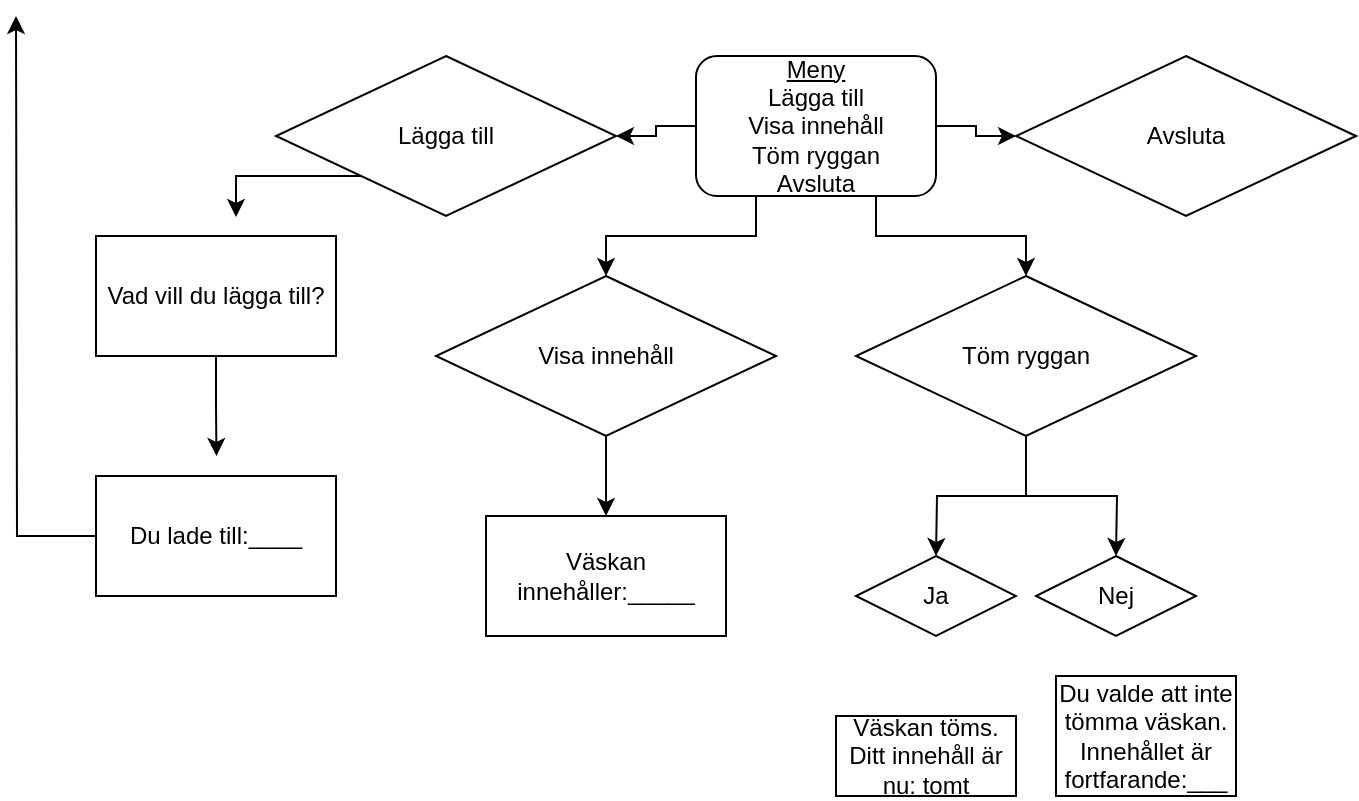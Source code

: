 <mxfile version="22.0.4" type="github">
  <diagram name="Sida-1" id="ZI5H2mgjSetJtlMQ2YJp">
    <mxGraphModel dx="1062" dy="579" grid="1" gridSize="10" guides="1" tooltips="1" connect="1" arrows="1" fold="1" page="1" pageScale="1" pageWidth="827" pageHeight="1169" math="0" shadow="0">
      <root>
        <mxCell id="0" />
        <mxCell id="1" parent="0" />
        <mxCell id="uDVfNRv-gu4i0zjlC4iB-9" style="edgeStyle=orthogonalEdgeStyle;rounded=0;orthogonalLoop=1;jettySize=auto;html=1;entryX=1;entryY=0.5;entryDx=0;entryDy=0;" edge="1" parent="1" source="uDVfNRv-gu4i0zjlC4iB-1" target="uDVfNRv-gu4i0zjlC4iB-2">
          <mxGeometry relative="1" as="geometry" />
        </mxCell>
        <mxCell id="uDVfNRv-gu4i0zjlC4iB-11" style="edgeStyle=orthogonalEdgeStyle;rounded=0;orthogonalLoop=1;jettySize=auto;html=1;exitX=0.25;exitY=1;exitDx=0;exitDy=0;" edge="1" parent="1" source="uDVfNRv-gu4i0zjlC4iB-1" target="uDVfNRv-gu4i0zjlC4iB-3">
          <mxGeometry relative="1" as="geometry" />
        </mxCell>
        <mxCell id="uDVfNRv-gu4i0zjlC4iB-15" style="edgeStyle=orthogonalEdgeStyle;rounded=0;orthogonalLoop=1;jettySize=auto;html=1;exitX=0.75;exitY=1;exitDx=0;exitDy=0;entryX=0.5;entryY=0;entryDx=0;entryDy=0;" edge="1" parent="1" source="uDVfNRv-gu4i0zjlC4iB-1" target="uDVfNRv-gu4i0zjlC4iB-4">
          <mxGeometry relative="1" as="geometry" />
        </mxCell>
        <mxCell id="uDVfNRv-gu4i0zjlC4iB-32" style="edgeStyle=orthogonalEdgeStyle;rounded=0;orthogonalLoop=1;jettySize=auto;html=1;exitX=1;exitY=0.5;exitDx=0;exitDy=0;" edge="1" parent="1" source="uDVfNRv-gu4i0zjlC4iB-1" target="uDVfNRv-gu4i0zjlC4iB-5">
          <mxGeometry relative="1" as="geometry" />
        </mxCell>
        <mxCell id="uDVfNRv-gu4i0zjlC4iB-1" value="&lt;u&gt;Meny&lt;/u&gt;&lt;br&gt;Lägga till&lt;br&gt;Visa innehåll&lt;br&gt;Töm ryggan&lt;br&gt;Avsluta" style="rounded=1;whiteSpace=wrap;html=1;" vertex="1" parent="1">
          <mxGeometry x="360" y="80" width="120" height="70" as="geometry" />
        </mxCell>
        <mxCell id="uDVfNRv-gu4i0zjlC4iB-22" style="edgeStyle=orthogonalEdgeStyle;rounded=0;orthogonalLoop=1;jettySize=auto;html=1;exitX=0;exitY=1;exitDx=0;exitDy=0;" edge="1" parent="1" source="uDVfNRv-gu4i0zjlC4iB-2">
          <mxGeometry relative="1" as="geometry">
            <mxPoint x="130" y="160" as="targetPoint" />
          </mxGeometry>
        </mxCell>
        <mxCell id="uDVfNRv-gu4i0zjlC4iB-2" value="Lägga till" style="rhombus;whiteSpace=wrap;html=1;" vertex="1" parent="1">
          <mxGeometry x="150" y="80" width="170" height="80" as="geometry" />
        </mxCell>
        <mxCell id="uDVfNRv-gu4i0zjlC4iB-35" style="edgeStyle=orthogonalEdgeStyle;rounded=0;orthogonalLoop=1;jettySize=auto;html=1;entryX=0.5;entryY=0;entryDx=0;entryDy=0;" edge="1" parent="1" source="uDVfNRv-gu4i0zjlC4iB-3" target="uDVfNRv-gu4i0zjlC4iB-33">
          <mxGeometry relative="1" as="geometry" />
        </mxCell>
        <mxCell id="uDVfNRv-gu4i0zjlC4iB-3" value="Visa innehåll" style="rhombus;whiteSpace=wrap;html=1;" vertex="1" parent="1">
          <mxGeometry x="230" y="190" width="170" height="80" as="geometry" />
        </mxCell>
        <mxCell id="uDVfNRv-gu4i0zjlC4iB-37" style="edgeStyle=orthogonalEdgeStyle;rounded=0;orthogonalLoop=1;jettySize=auto;html=1;exitX=0.5;exitY=1;exitDx=0;exitDy=0;" edge="1" parent="1" source="uDVfNRv-gu4i0zjlC4iB-4">
          <mxGeometry relative="1" as="geometry">
            <mxPoint x="480" y="330" as="targetPoint" />
          </mxGeometry>
        </mxCell>
        <mxCell id="uDVfNRv-gu4i0zjlC4iB-39" style="edgeStyle=orthogonalEdgeStyle;rounded=0;orthogonalLoop=1;jettySize=auto;html=1;exitX=0.5;exitY=1;exitDx=0;exitDy=0;" edge="1" parent="1" source="uDVfNRv-gu4i0zjlC4iB-4">
          <mxGeometry relative="1" as="geometry">
            <mxPoint x="570" y="330" as="targetPoint" />
          </mxGeometry>
        </mxCell>
        <mxCell id="uDVfNRv-gu4i0zjlC4iB-4" value="Töm ryggan" style="rhombus;whiteSpace=wrap;html=1;" vertex="1" parent="1">
          <mxGeometry x="440" y="190" width="170" height="80" as="geometry" />
        </mxCell>
        <mxCell id="uDVfNRv-gu4i0zjlC4iB-5" value="Avsluta" style="rhombus;whiteSpace=wrap;html=1;" vertex="1" parent="1">
          <mxGeometry x="520" y="80" width="170" height="80" as="geometry" />
        </mxCell>
        <mxCell id="uDVfNRv-gu4i0zjlC4iB-24" style="edgeStyle=orthogonalEdgeStyle;rounded=0;orthogonalLoop=1;jettySize=auto;html=1;exitX=0.5;exitY=1;exitDx=0;exitDy=0;" edge="1" parent="1" source="uDVfNRv-gu4i0zjlC4iB-6">
          <mxGeometry relative="1" as="geometry">
            <mxPoint x="120.222" y="280" as="targetPoint" />
          </mxGeometry>
        </mxCell>
        <mxCell id="uDVfNRv-gu4i0zjlC4iB-6" value="Vad vill du lägga till?" style="rounded=0;whiteSpace=wrap;html=1;" vertex="1" parent="1">
          <mxGeometry x="60" y="170" width="120" height="60" as="geometry" />
        </mxCell>
        <mxCell id="uDVfNRv-gu4i0zjlC4iB-27" style="edgeStyle=orthogonalEdgeStyle;rounded=0;orthogonalLoop=1;jettySize=auto;html=1;" edge="1" parent="1" source="uDVfNRv-gu4i0zjlC4iB-7">
          <mxGeometry relative="1" as="geometry">
            <mxPoint x="20" y="60" as="targetPoint" />
          </mxGeometry>
        </mxCell>
        <mxCell id="uDVfNRv-gu4i0zjlC4iB-7" value="Du lade till:____" style="rounded=0;whiteSpace=wrap;html=1;" vertex="1" parent="1">
          <mxGeometry x="60" y="290" width="120" height="60" as="geometry" />
        </mxCell>
        <mxCell id="uDVfNRv-gu4i0zjlC4iB-33" value="Väskan innehåller:_____" style="rounded=0;whiteSpace=wrap;html=1;" vertex="1" parent="1">
          <mxGeometry x="255" y="310" width="120" height="60" as="geometry" />
        </mxCell>
        <mxCell id="uDVfNRv-gu4i0zjlC4iB-40" value="Ja" style="rhombus;whiteSpace=wrap;html=1;" vertex="1" parent="1">
          <mxGeometry x="440" y="330" width="80" height="40" as="geometry" />
        </mxCell>
        <mxCell id="uDVfNRv-gu4i0zjlC4iB-41" value="Nej" style="rhombus;whiteSpace=wrap;html=1;" vertex="1" parent="1">
          <mxGeometry x="530" y="330" width="80" height="40" as="geometry" />
        </mxCell>
        <mxCell id="uDVfNRv-gu4i0zjlC4iB-42" value="Väskan töms.&lt;br&gt;Ditt innehåll är nu: tomt" style="rounded=0;whiteSpace=wrap;html=1;" vertex="1" parent="1">
          <mxGeometry x="430" y="410" width="90" height="40" as="geometry" />
        </mxCell>
        <mxCell id="uDVfNRv-gu4i0zjlC4iB-44" value="Du valde att inte tömma väskan. Innehållet är fortfarande:___" style="rounded=0;whiteSpace=wrap;html=1;" vertex="1" parent="1">
          <mxGeometry x="540" y="390" width="90" height="60" as="geometry" />
        </mxCell>
      </root>
    </mxGraphModel>
  </diagram>
</mxfile>

